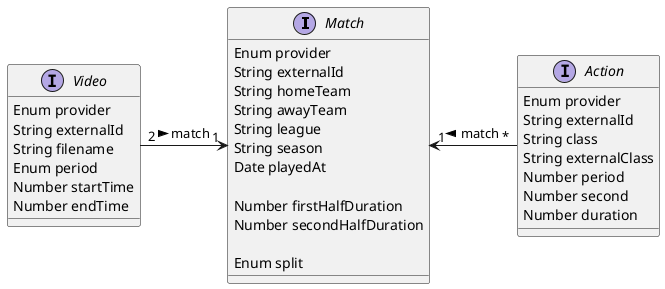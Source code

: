 @startuml
interface Match {
  Enum provider
  String externalId
  String homeTeam
  String awayTeam
  String league
  String season
  Date playedAt

  Number firstHalfDuration
  Number secondHalfDuration

  Enum split
}

interface Video {
    Enum provider
    String externalId
    String filename
    Enum period
    Number startTime
    Number endTime
}

Video "2" -right-> "1" Match : match >

interface Action {
    Enum provider
    String externalId
    String class
    String externalClass
    Number period
    Number second
    Number duration
}

Action "*" -left-> "1" Match : match >


@enduml
